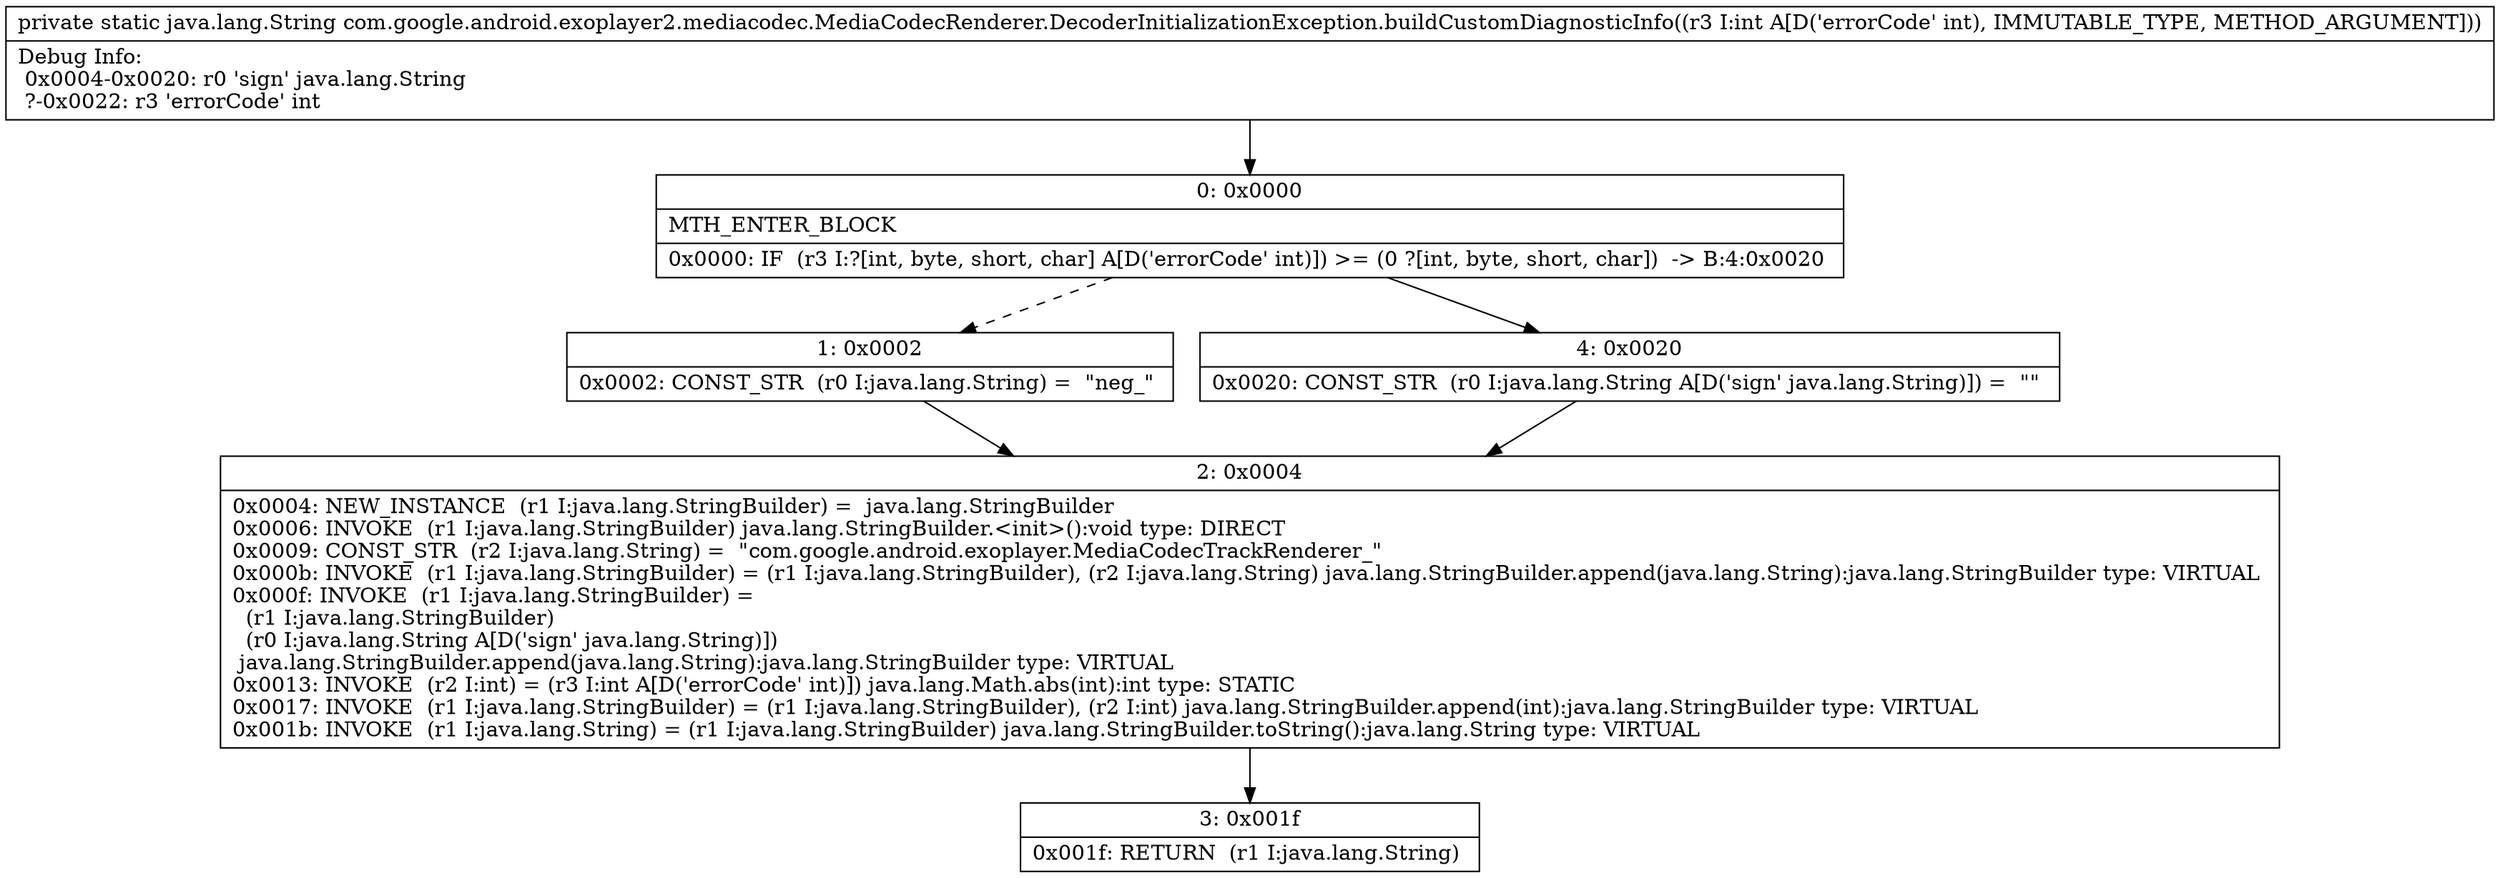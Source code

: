 digraph "CFG forcom.google.android.exoplayer2.mediacodec.MediaCodecRenderer.DecoderInitializationException.buildCustomDiagnosticInfo(I)Ljava\/lang\/String;" {
Node_0 [shape=record,label="{0\:\ 0x0000|MTH_ENTER_BLOCK\l|0x0000: IF  (r3 I:?[int, byte, short, char] A[D('errorCode' int)]) \>= (0 ?[int, byte, short, char])  \-\> B:4:0x0020 \l}"];
Node_1 [shape=record,label="{1\:\ 0x0002|0x0002: CONST_STR  (r0 I:java.lang.String) =  \"neg_\" \l}"];
Node_2 [shape=record,label="{2\:\ 0x0004|0x0004: NEW_INSTANCE  (r1 I:java.lang.StringBuilder) =  java.lang.StringBuilder \l0x0006: INVOKE  (r1 I:java.lang.StringBuilder) java.lang.StringBuilder.\<init\>():void type: DIRECT \l0x0009: CONST_STR  (r2 I:java.lang.String) =  \"com.google.android.exoplayer.MediaCodecTrackRenderer_\" \l0x000b: INVOKE  (r1 I:java.lang.StringBuilder) = (r1 I:java.lang.StringBuilder), (r2 I:java.lang.String) java.lang.StringBuilder.append(java.lang.String):java.lang.StringBuilder type: VIRTUAL \l0x000f: INVOKE  (r1 I:java.lang.StringBuilder) = \l  (r1 I:java.lang.StringBuilder)\l  (r0 I:java.lang.String A[D('sign' java.lang.String)])\l java.lang.StringBuilder.append(java.lang.String):java.lang.StringBuilder type: VIRTUAL \l0x0013: INVOKE  (r2 I:int) = (r3 I:int A[D('errorCode' int)]) java.lang.Math.abs(int):int type: STATIC \l0x0017: INVOKE  (r1 I:java.lang.StringBuilder) = (r1 I:java.lang.StringBuilder), (r2 I:int) java.lang.StringBuilder.append(int):java.lang.StringBuilder type: VIRTUAL \l0x001b: INVOKE  (r1 I:java.lang.String) = (r1 I:java.lang.StringBuilder) java.lang.StringBuilder.toString():java.lang.String type: VIRTUAL \l}"];
Node_3 [shape=record,label="{3\:\ 0x001f|0x001f: RETURN  (r1 I:java.lang.String) \l}"];
Node_4 [shape=record,label="{4\:\ 0x0020|0x0020: CONST_STR  (r0 I:java.lang.String A[D('sign' java.lang.String)]) =  \"\" \l}"];
MethodNode[shape=record,label="{private static java.lang.String com.google.android.exoplayer2.mediacodec.MediaCodecRenderer.DecoderInitializationException.buildCustomDiagnosticInfo((r3 I:int A[D('errorCode' int), IMMUTABLE_TYPE, METHOD_ARGUMENT]))  | Debug Info:\l  0x0004\-0x0020: r0 'sign' java.lang.String\l  ?\-0x0022: r3 'errorCode' int\l}"];
MethodNode -> Node_0;
Node_0 -> Node_1[style=dashed];
Node_0 -> Node_4;
Node_1 -> Node_2;
Node_2 -> Node_3;
Node_4 -> Node_2;
}

